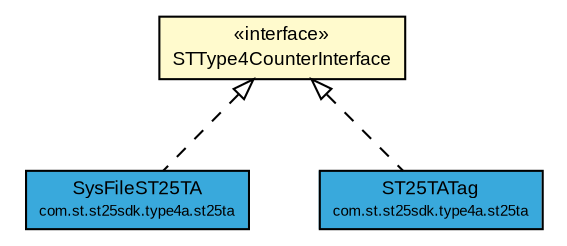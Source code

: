 #!/usr/local/bin/dot
#
# Class diagram 
# Generated by UMLGraph version R5_7_2-3-gee82a7 (http://www.umlgraph.org/)
#

digraph G {
	edge [fontname="arial",fontsize=10,labelfontname="arial",labelfontsize=10];
	node [fontname="arial",fontsize=10,shape=plaintext];
	nodesep=0.25;
	ranksep=0.5;
	// com.st.st25sdk.type4a.STType4CounterInterface
	c45604 [label=<<table title="com.st.st25sdk.type4a.STType4CounterInterface" border="0" cellborder="1" cellspacing="0" cellpadding="2" port="p" bgcolor="lemonChiffon" href="./STType4CounterInterface.html">
		<tr><td><table border="0" cellspacing="0" cellpadding="1">
<tr><td align="center" balign="center"> &#171;interface&#187; </td></tr>
<tr><td align="center" balign="center"> STType4CounterInterface </td></tr>
		</table></td></tr>
		</table>>, URL="./STType4CounterInterface.html", fontname="arial", fontcolor="black", fontsize=9.0];
	// com.st.st25sdk.type4a.st25ta.SysFileST25TA
	c45621 [label=<<table title="com.st.st25sdk.type4a.st25ta.SysFileST25TA" border="0" cellborder="1" cellspacing="0" cellpadding="2" port="p" bgcolor="#39a9dc" href="./st25ta/SysFileST25TA.html">
		<tr><td><table border="0" cellspacing="0" cellpadding="1">
<tr><td align="center" balign="center"> SysFileST25TA </td></tr>
<tr><td align="center" balign="center"><font point-size="7.0"> com.st.st25sdk.type4a.st25ta </font></td></tr>
		</table></td></tr>
		</table>>, URL="./st25ta/SysFileST25TA.html", fontname="arial", fontcolor="black", fontsize=9.0];
	// com.st.st25sdk.type4a.st25ta.ST25TATag
	c45622 [label=<<table title="com.st.st25sdk.type4a.st25ta.ST25TATag" border="0" cellborder="1" cellspacing="0" cellpadding="2" port="p" bgcolor="#39a9dc" href="./st25ta/ST25TATag.html">
		<tr><td><table border="0" cellspacing="0" cellpadding="1">
<tr><td align="center" balign="center"> ST25TATag </td></tr>
<tr><td align="center" balign="center"><font point-size="7.0"> com.st.st25sdk.type4a.st25ta </font></td></tr>
		</table></td></tr>
		</table>>, URL="./st25ta/ST25TATag.html", fontname="arial", fontcolor="black", fontsize=9.0];
	//com.st.st25sdk.type4a.st25ta.SysFileST25TA implements com.st.st25sdk.type4a.STType4CounterInterface
	c45604:p -> c45621:p [dir=back,arrowtail=empty,style=dashed];
	//com.st.st25sdk.type4a.st25ta.ST25TATag implements com.st.st25sdk.type4a.STType4CounterInterface
	c45604:p -> c45622:p [dir=back,arrowtail=empty,style=dashed];
}

